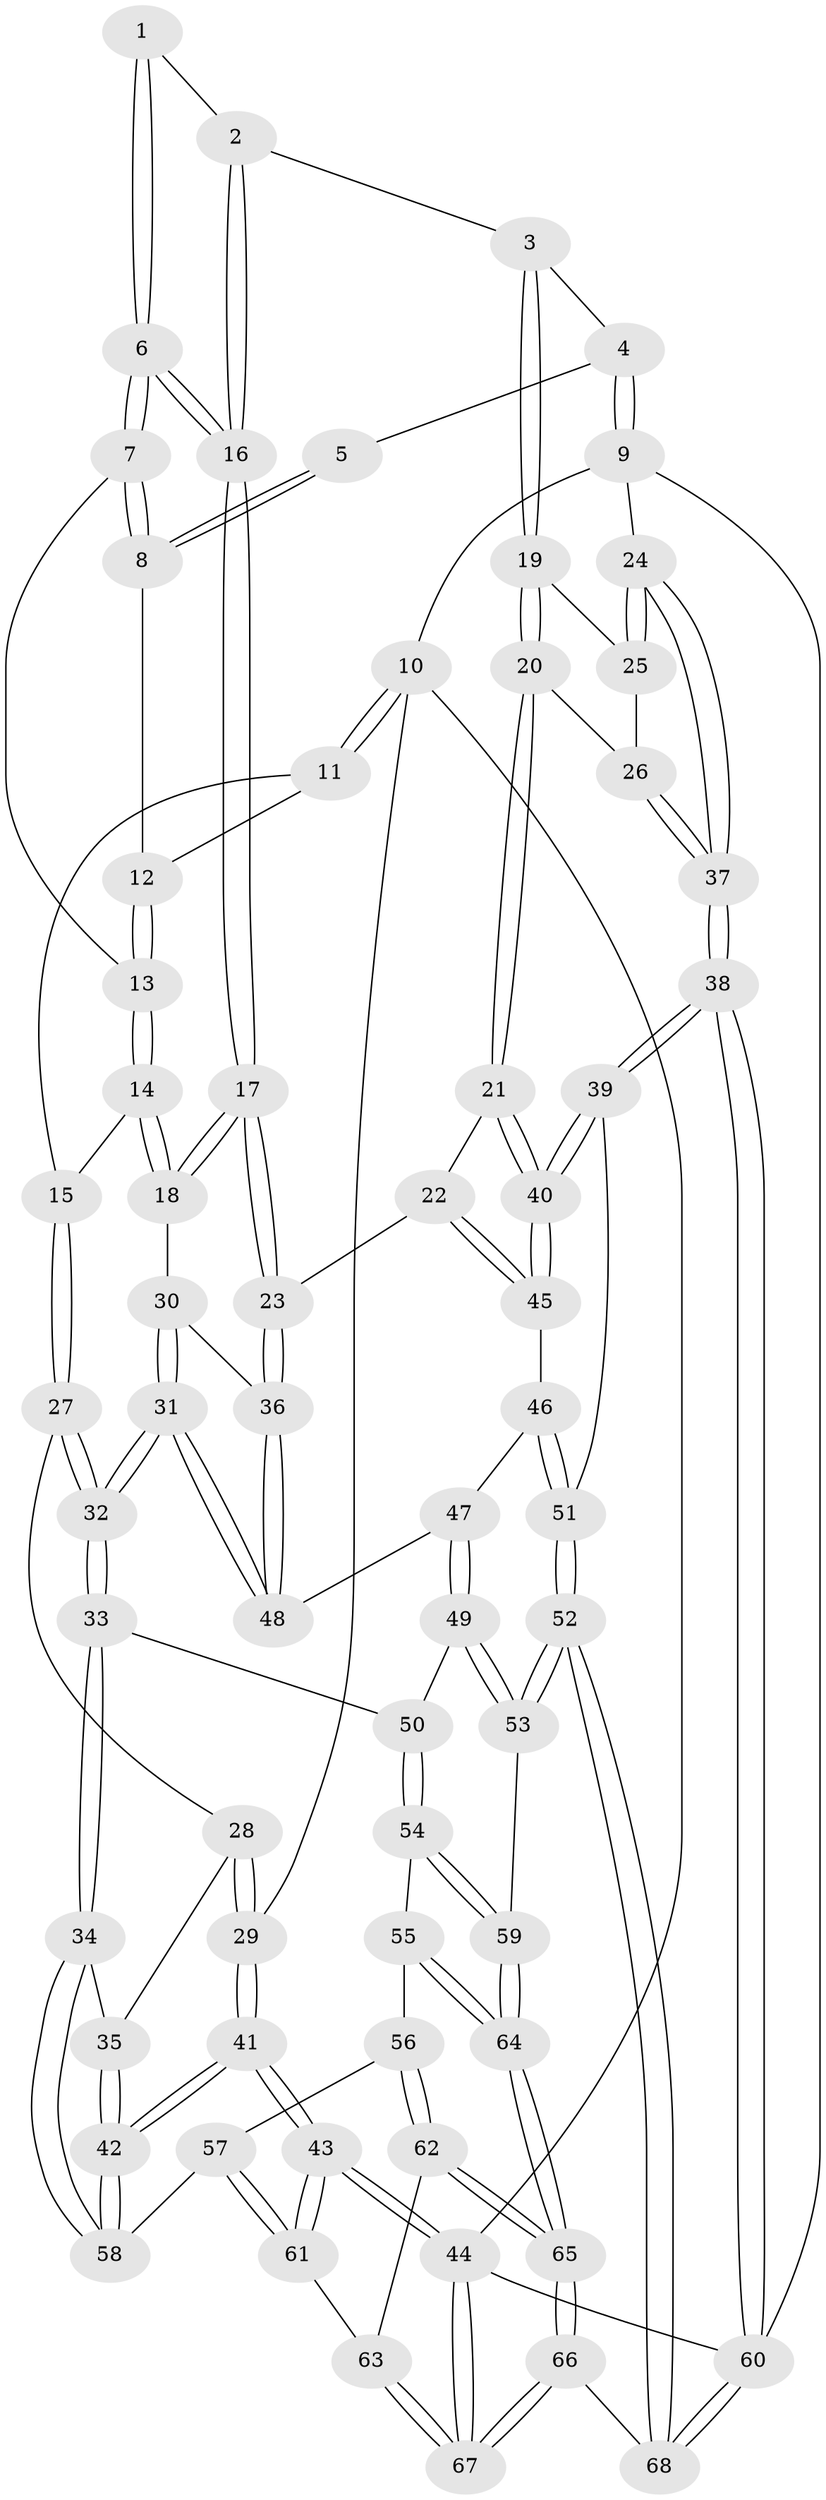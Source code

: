 // coarse degree distribution, {3: 0.175, 5: 0.325, 6: 0.075, 4: 0.425}
// Generated by graph-tools (version 1.1) at 2025/42/03/06/25 10:42:27]
// undirected, 68 vertices, 167 edges
graph export_dot {
graph [start="1"]
  node [color=gray90,style=filled];
  1 [pos="+0.6059005800950297+0"];
  2 [pos="+0.7030860010314351+0.12078505917769063"];
  3 [pos="+0.7978713526575746+0.1158573809916302"];
  4 [pos="+0.8322922993173827+0"];
  5 [pos="+0.5950980282136968+0"];
  6 [pos="+0.6118033672692719+0.14765341352588737"];
  7 [pos="+0.49114627063652017+0.09714595465383599"];
  8 [pos="+0.49896867806767126+0"];
  9 [pos="+1+0"];
  10 [pos="+0+0"];
  11 [pos="+0.07895921130033576+0"];
  12 [pos="+0.15745407992217095+0"];
  13 [pos="+0.456213657280085+0.11443601167390015"];
  14 [pos="+0.37179445944067385+0.17033591808230694"];
  15 [pos="+0.35109541079894446+0.1654486908190725"];
  16 [pos="+0.6172394669418168+0.1515079948359941"];
  17 [pos="+0.6046113994374334+0.2601865504609491"];
  18 [pos="+0.39364946603385975+0.21828358762287933"];
  19 [pos="+0.8331407067284822+0.1461826706158097"];
  20 [pos="+0.8452592495031054+0.27034604453657135"];
  21 [pos="+0.8344428974162384+0.28317864560161654"];
  22 [pos="+0.7389566601492343+0.33290508245498107"];
  23 [pos="+0.6072953275099306+0.28513947283041424"];
  24 [pos="+1+0"];
  25 [pos="+1+0.0808464883148702"];
  26 [pos="+0.934563785151709+0.30456180639555336"];
  27 [pos="+0.24946321011378267+0.22267404371335617"];
  28 [pos="+0.11886562323608794+0.21554141724282005"];
  29 [pos="+0+0"];
  30 [pos="+0.40326262826044607+0.26749770831734626"];
  31 [pos="+0.3170210393372283+0.45206582102747045"];
  32 [pos="+0.29803779118086504+0.47013487673412585"];
  33 [pos="+0.28156443761925676+0.5009941474855523"];
  34 [pos="+0.2702260921156694+0.5050283644577525"];
  35 [pos="+0.11213518388788347+0.3039187223543596"];
  36 [pos="+0.5488997471764563+0.36322178958403734"];
  37 [pos="+1+0.44346895607667347"];
  38 [pos="+1+0.6667815711037428"];
  39 [pos="+1+0.6655493565504403"];
  40 [pos="+0.8626167717840674+0.48919000977086935"];
  41 [pos="+0+0.563520094004408"];
  42 [pos="+0+0.5581912713159938"];
  43 [pos="+0+0.8082669078736708"];
  44 [pos="+0+1"];
  45 [pos="+0.7269438425838535+0.44257664909330346"];
  46 [pos="+0.6808897453191518+0.4795394493819642"];
  47 [pos="+0.5665291609863319+0.4229185170156829"];
  48 [pos="+0.5477496339616507+0.36974186553226807"];
  49 [pos="+0.48856920990200814+0.5825790717451882"];
  50 [pos="+0.37236245269486956+0.551878913195237"];
  51 [pos="+0.68047424826869+0.772968191014757"];
  52 [pos="+0.670183130172659+0.7802371687809203"];
  53 [pos="+0.6631239717929894+0.7776134315442801"];
  54 [pos="+0.3811418113180719+0.7645859839808684"];
  55 [pos="+0.29706096677586363+0.7902203982396216"];
  56 [pos="+0.24095479607851186+0.742664112514245"];
  57 [pos="+0.2248689907253343+0.6858564000419471"];
  58 [pos="+0.21619487010804822+0.5512048164444218"];
  59 [pos="+0.5834762476280008+0.7878269363235767"];
  60 [pos="+1+1"];
  61 [pos="+0+0.819818755220957"];
  62 [pos="+0.10449130079827453+0.8452389848197068"];
  63 [pos="+0.05516306073733154+0.852114807071632"];
  64 [pos="+0.29956255737363324+0.9652728817295166"];
  65 [pos="+0.29718370431620506+0.9725783853841804"];
  66 [pos="+0.2978927288259127+1"];
  67 [pos="+0.2740072194493053+1"];
  68 [pos="+0.6663904421808381+1"];
  1 -- 2;
  1 -- 6;
  1 -- 6;
  2 -- 3;
  2 -- 16;
  2 -- 16;
  3 -- 4;
  3 -- 19;
  3 -- 19;
  4 -- 5;
  4 -- 9;
  4 -- 9;
  5 -- 8;
  5 -- 8;
  6 -- 7;
  6 -- 7;
  6 -- 16;
  6 -- 16;
  7 -- 8;
  7 -- 8;
  7 -- 13;
  8 -- 12;
  9 -- 10;
  9 -- 24;
  9 -- 60;
  10 -- 11;
  10 -- 11;
  10 -- 29;
  10 -- 44;
  11 -- 12;
  11 -- 15;
  12 -- 13;
  12 -- 13;
  13 -- 14;
  13 -- 14;
  14 -- 15;
  14 -- 18;
  14 -- 18;
  15 -- 27;
  15 -- 27;
  16 -- 17;
  16 -- 17;
  17 -- 18;
  17 -- 18;
  17 -- 23;
  17 -- 23;
  18 -- 30;
  19 -- 20;
  19 -- 20;
  19 -- 25;
  20 -- 21;
  20 -- 21;
  20 -- 26;
  21 -- 22;
  21 -- 40;
  21 -- 40;
  22 -- 23;
  22 -- 45;
  22 -- 45;
  23 -- 36;
  23 -- 36;
  24 -- 25;
  24 -- 25;
  24 -- 37;
  24 -- 37;
  25 -- 26;
  26 -- 37;
  26 -- 37;
  27 -- 28;
  27 -- 32;
  27 -- 32;
  28 -- 29;
  28 -- 29;
  28 -- 35;
  29 -- 41;
  29 -- 41;
  30 -- 31;
  30 -- 31;
  30 -- 36;
  31 -- 32;
  31 -- 32;
  31 -- 48;
  31 -- 48;
  32 -- 33;
  32 -- 33;
  33 -- 34;
  33 -- 34;
  33 -- 50;
  34 -- 35;
  34 -- 58;
  34 -- 58;
  35 -- 42;
  35 -- 42;
  36 -- 48;
  36 -- 48;
  37 -- 38;
  37 -- 38;
  38 -- 39;
  38 -- 39;
  38 -- 60;
  38 -- 60;
  39 -- 40;
  39 -- 40;
  39 -- 51;
  40 -- 45;
  40 -- 45;
  41 -- 42;
  41 -- 42;
  41 -- 43;
  41 -- 43;
  42 -- 58;
  42 -- 58;
  43 -- 44;
  43 -- 44;
  43 -- 61;
  43 -- 61;
  44 -- 67;
  44 -- 67;
  44 -- 60;
  45 -- 46;
  46 -- 47;
  46 -- 51;
  46 -- 51;
  47 -- 48;
  47 -- 49;
  47 -- 49;
  49 -- 50;
  49 -- 53;
  49 -- 53;
  50 -- 54;
  50 -- 54;
  51 -- 52;
  51 -- 52;
  52 -- 53;
  52 -- 53;
  52 -- 68;
  52 -- 68;
  53 -- 59;
  54 -- 55;
  54 -- 59;
  54 -- 59;
  55 -- 56;
  55 -- 64;
  55 -- 64;
  56 -- 57;
  56 -- 62;
  56 -- 62;
  57 -- 58;
  57 -- 61;
  57 -- 61;
  59 -- 64;
  59 -- 64;
  60 -- 68;
  60 -- 68;
  61 -- 63;
  62 -- 63;
  62 -- 65;
  62 -- 65;
  63 -- 67;
  63 -- 67;
  64 -- 65;
  64 -- 65;
  65 -- 66;
  65 -- 66;
  66 -- 67;
  66 -- 67;
  66 -- 68;
}
